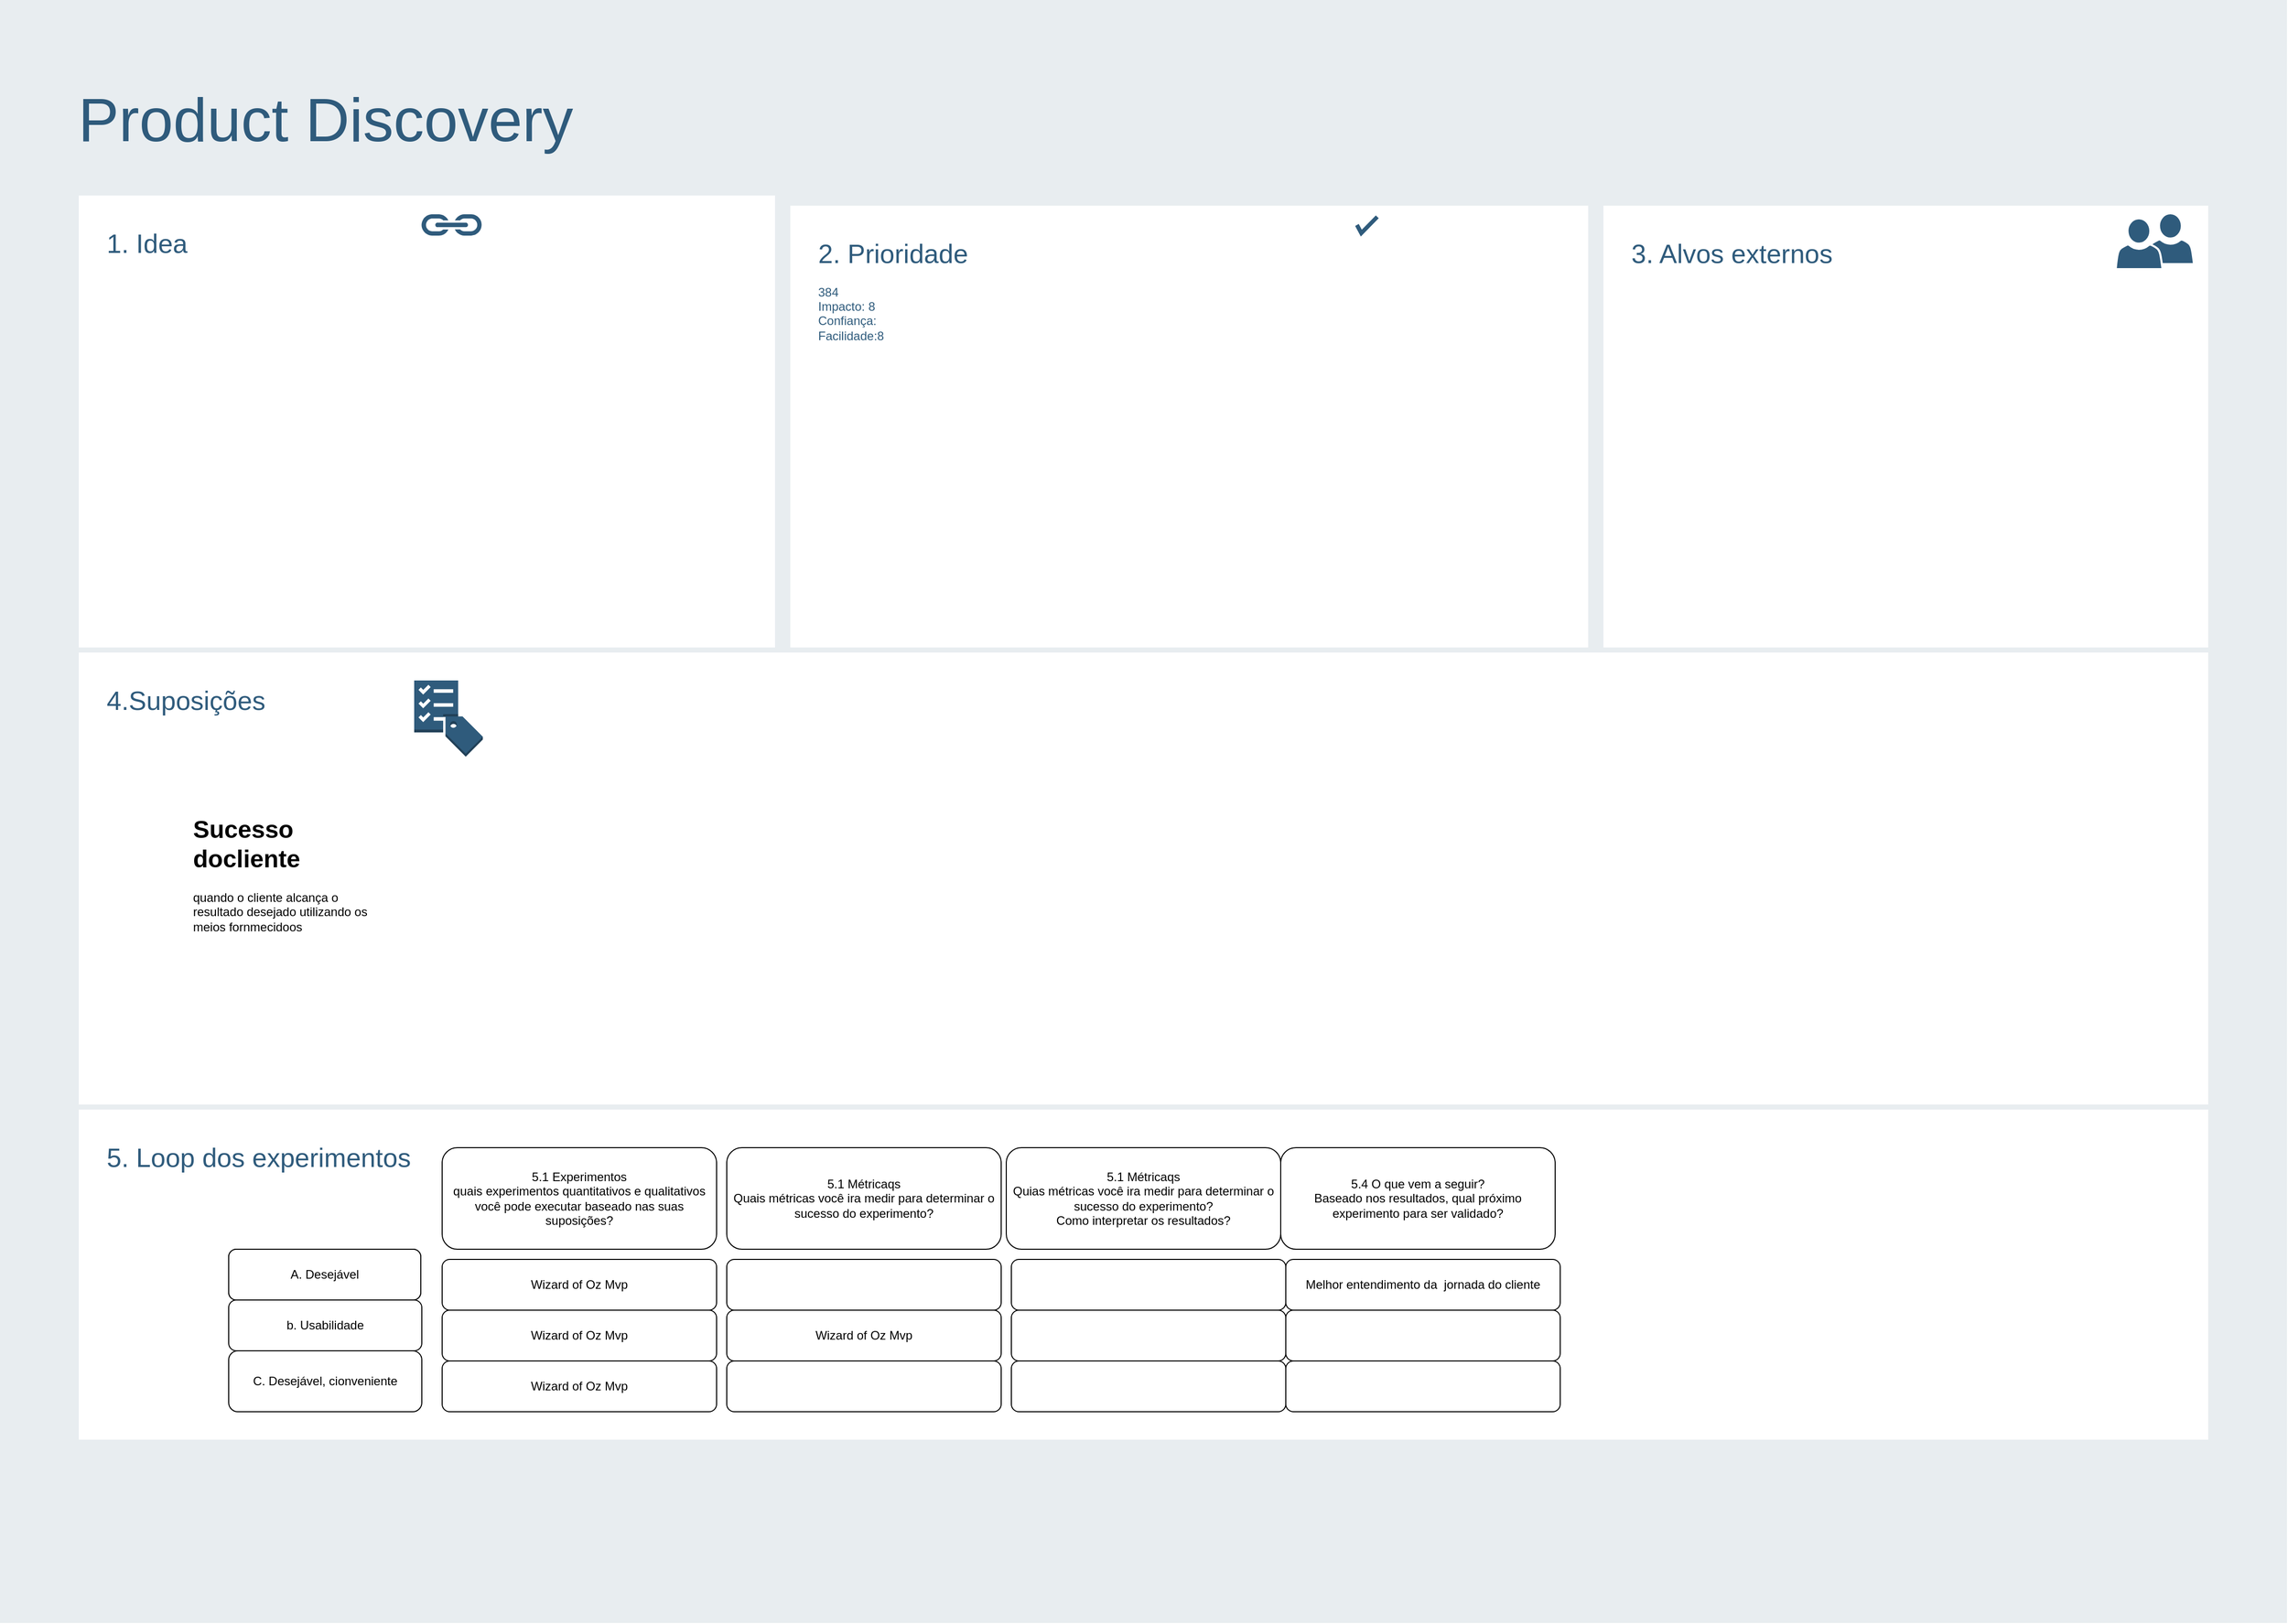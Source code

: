 <mxfile version="23.0.2" type="github">
  <diagram id="07fea595-8f29-1299-0266-81d95cde20df" name="Page-1">
    <mxGraphModel dx="4025" dy="908" grid="1" gridSize="10" guides="1" tooltips="1" connect="1" arrows="1" fold="1" page="1" pageScale="1" pageWidth="1169" pageHeight="827" background="none" math="0" shadow="0">
      <root>
        <mxCell id="0" />
        <mxCell id="1" parent="0" />
        <mxCell id="698" value="" style="rounded=0;whiteSpace=wrap;html=1;shadow=0;labelBackgroundColor=none;strokeColor=none;strokeWidth=3;fillColor=#e8edf0;fontSize=60;fontColor=#2F5B7C;align=left;" parent="1" vertex="1">
          <mxGeometry x="-2285" y="30" width="2250" height="1598" as="geometry" />
        </mxCell>
        <mxCell id="700" value="&lt;font&gt;&lt;font style=&quot;font-size: 26px&quot;&gt;1. Idea&lt;/font&gt;&lt;br&gt;&lt;/font&gt;&lt;font style=&quot;font-size: 12px&quot;&gt;&lt;br style=&quot;font-size: 12px&quot;&gt;&lt;font style=&quot;font-size: 12px&quot;&gt;&lt;br&gt;&lt;/font&gt;&lt;/font&gt;&lt;div style=&quot;font-size: 12px&quot;&gt;&lt;br style=&quot;font-size: 12px&quot;&gt;&lt;/div&gt;" style="rounded=0;whiteSpace=wrap;html=1;shadow=0;labelBackgroundColor=none;strokeColor=#e8edf0;strokeWidth=5;fillColor=#ffffff;fontSize=12;fontColor=#2F5B7C;align=left;verticalAlign=top;spacing=30;" parent="1" vertex="1">
          <mxGeometry x="-2210" y="220" width="690" height="460" as="geometry" />
        </mxCell>
        <mxCell id="701" value="&lt;span style=&quot;font-size: 26px;&quot;&gt;2. Prioridade&lt;br&gt;&lt;/span&gt;&lt;br&gt;384&lt;br&gt;Impacto: 8&lt;br&gt;Confiança:&amp;nbsp;&lt;br&gt;Facilidade:8" style="rounded=0;whiteSpace=wrap;html=1;shadow=0;labelBackgroundColor=none;strokeColor=#e8edf0;strokeWidth=5;fillColor=#ffffff;fontSize=12;fontColor=#2F5B7C;align=left;verticalAlign=top;spacing=30;" parent="1" vertex="1">
          <mxGeometry x="-1510" y="230" width="790" height="450" as="geometry" />
        </mxCell>
        <mxCell id="702" value="&lt;div&gt;&lt;span style=&quot;font-size: 26px;&quot;&gt;4.Suposições&lt;/span&gt;&lt;/div&gt;" style="rounded=0;whiteSpace=wrap;html=1;shadow=0;labelBackgroundColor=none;strokeColor=#e8edf0;strokeWidth=5;fillColor=#ffffff;fontSize=12;fontColor=#2F5B7C;align=left;verticalAlign=top;spacing=30;" parent="1" vertex="1">
          <mxGeometry x="-2210" y="670" width="2100" height="450" as="geometry" />
        </mxCell>
        <mxCell id="704" value="&lt;div&gt;&lt;span style=&quot;font-size: 26px;&quot;&gt;3. Alvos externos&lt;/span&gt;&lt;/div&gt;" style="rounded=0;whiteSpace=wrap;html=1;shadow=0;labelBackgroundColor=none;strokeColor=#e8edf0;strokeWidth=5;fillColor=#ffffff;fontSize=12;fontColor=#2F5B7C;align=left;verticalAlign=top;spacing=30;" parent="1" vertex="1">
          <mxGeometry x="-710" y="230" width="600" height="440" as="geometry" />
        </mxCell>
        <mxCell id="706" value="&lt;div style=&quot;font-size: 26px&quot;&gt;5. Loop dos experimentos&lt;/div&gt;" style="rounded=0;whiteSpace=wrap;html=1;shadow=0;labelBackgroundColor=none;strokeColor=#e8edf0;strokeWidth=5;fillColor=#ffffff;fontSize=12;fontColor=#2F5B7C;align=left;verticalAlign=top;spacing=30;" parent="1" vertex="1">
          <mxGeometry x="-2210" y="1120" width="2100" height="330" as="geometry" />
        </mxCell>
        <mxCell id="708" value="Product Discovery" style="text;html=1;resizable=0;points=[];autosize=1;align=left;verticalAlign=top;spacingTop=-4;fontSize=60;fontColor=#2F5B7C;" parent="1" vertex="1">
          <mxGeometry x="-2210" y="110" width="510" height="80" as="geometry" />
        </mxCell>
        <mxCell id="709" value="" style="html=1;verticalLabelPosition=bottom;labelBackgroundColor=#ffffff;verticalAlign=top;shadow=0;dashed=0;strokeWidth=4;shape=mxgraph.ios7.misc.check;strokeColor=#2F5B7C;fillColor=#ffffff;gradientColor=none;fontSize=12;fontColor=#2F5B7C;align=left;" parent="1" vertex="1">
          <mxGeometry x="-950" y="243.5" width="20" height="16" as="geometry" />
        </mxCell>
        <mxCell id="717" value="" style="shape=image;html=1;verticalAlign=top;verticalLabelPosition=bottom;labelBackgroundColor=#ffffff;imageAspect=0;aspect=fixed;image=https://cdn4.iconfinder.com/data/icons/evil-icons-user-interface/64/price-128.png;shadow=0;strokeColor=#e8edf0;strokeWidth=3;fillColor=#2F5B7C;gradientColor=none;fontSize=10;fontColor=#2F5B7C;align=left;" parent="1" vertex="1">
          <mxGeometry x="-570" y="1150" width="58" height="58" as="geometry" />
        </mxCell>
        <mxCell id="718" value="" style="dashed=0;html=1;shape=mxgraph.aws3.checklist_cost;fillColor=#2F5B7C;gradientColor=none;shadow=0;labelBackgroundColor=none;strokeColor=none;strokeWidth=3;fontSize=10;fontColor=#2F5B7C;align=left;" parent="1" vertex="1">
          <mxGeometry x="-1877.5" y="700" width="67.5" height="75" as="geometry" />
        </mxCell>
        <mxCell id="719" value="" style="shadow=0;dashed=0;html=1;strokeColor=none;fillColor=#2F5B7C;labelPosition=center;verticalLabelPosition=bottom;verticalAlign=top;outlineConnect=0;shape=mxgraph.office.concepts.link;labelBackgroundColor=none;fontSize=10;fontColor=#000000;align=left;" parent="1" vertex="1">
          <mxGeometry x="-1871" y="241" width="61" height="21" as="geometry" />
        </mxCell>
        <mxCell id="720" value="" style="group" parent="1" vertex="1" connectable="0">
          <mxGeometry x="-203.5" y="245" width="69" height="50" as="geometry" />
        </mxCell>
        <mxCell id="721" value="" style="shadow=0;dashed=0;html=1;strokeColor=#FFFFFF;labelPosition=center;verticalLabelPosition=bottom;verticalAlign=top;outlineConnect=0;shape=mxgraph.office.users.user;fillColor=#2F5B7C;labelBackgroundColor=none;fontSize=10;fontColor=#000000;align=left;strokeWidth=2;" parent="720" vertex="1">
          <mxGeometry x="31" y="-5" width="46" height="50" as="geometry" />
        </mxCell>
        <mxCell id="722" value="" style="shadow=0;dashed=0;html=1;strokeColor=#FFFFFF;labelPosition=center;verticalLabelPosition=bottom;verticalAlign=top;outlineConnect=0;shape=mxgraph.office.users.user;fillColor=#2F5B7C;labelBackgroundColor=none;fontSize=10;fontColor=#000000;align=left;strokeWidth=2;" parent="720" vertex="1">
          <mxGeometry width="46" height="50" as="geometry" />
        </mxCell>
        <mxCell id="RV-PYbP-iU8af8nAOI3y-725" value="A. Desejável" style="rounded=1;whiteSpace=wrap;html=1;" parent="1" vertex="1">
          <mxGeometry x="-2060" y="1260" width="189" height="50" as="geometry" />
        </mxCell>
        <mxCell id="RV-PYbP-iU8af8nAOI3y-726" value="b. Usabilidade" style="rounded=1;whiteSpace=wrap;html=1;" parent="1" vertex="1">
          <mxGeometry x="-2060" y="1310" width="190" height="50" as="geometry" />
        </mxCell>
        <mxCell id="RV-PYbP-iU8af8nAOI3y-727" value="C. Desejável, cionveniente" style="rounded=1;whiteSpace=wrap;html=1;" parent="1" vertex="1">
          <mxGeometry x="-2060" y="1360" width="190" height="60" as="geometry" />
        </mxCell>
        <mxCell id="RV-PYbP-iU8af8nAOI3y-728" value="5.1 Experimentos&lt;br&gt;quais experimentos quantitativos e qualitativos você pode executar baseado nas suas suposições?" style="rounded=1;whiteSpace=wrap;html=1;" parent="1" vertex="1">
          <mxGeometry x="-1850" y="1160" width="270" height="100" as="geometry" />
        </mxCell>
        <mxCell id="RV-PYbP-iU8af8nAOI3y-729" value="5.1 Métricaqs&lt;br&gt;Quais métricas você ira medir para determinar o sucesso do experimento?" style="rounded=1;whiteSpace=wrap;html=1;" parent="1" vertex="1">
          <mxGeometry x="-1570" y="1160" width="270" height="100" as="geometry" />
        </mxCell>
        <mxCell id="RV-PYbP-iU8af8nAOI3y-730" value="5.1 Métricaqs&lt;br&gt;Quias métricas você ira medir para determinar o sucesso do experimento?&lt;br&gt;Como interpretar os resultados?" style="rounded=1;whiteSpace=wrap;html=1;" parent="1" vertex="1">
          <mxGeometry x="-1295" y="1160" width="270" height="100" as="geometry" />
        </mxCell>
        <mxCell id="RV-PYbP-iU8af8nAOI3y-731" value="5.4 O que vem a seguir?&lt;br&gt;Baseado nos resultados, qual próximo experimento para ser validado?" style="rounded=1;whiteSpace=wrap;html=1;" parent="1" vertex="1">
          <mxGeometry x="-1025" y="1160" width="270" height="100" as="geometry" />
        </mxCell>
        <mxCell id="RV-PYbP-iU8af8nAOI3y-732" value="A. Desejável" style="rounded=1;whiteSpace=wrap;html=1;" parent="1" vertex="1">
          <mxGeometry x="-2060" y="1260" width="189" height="50" as="geometry" />
        </mxCell>
        <mxCell id="RV-PYbP-iU8af8nAOI3y-733" value="Wizard of Oz Mvp" style="rounded=1;whiteSpace=wrap;html=1;" parent="1" vertex="1">
          <mxGeometry x="-1850" y="1270" width="270" height="50" as="geometry" />
        </mxCell>
        <mxCell id="RV-PYbP-iU8af8nAOI3y-734" value="" style="rounded=1;whiteSpace=wrap;html=1;" parent="1" vertex="1">
          <mxGeometry x="-1570" y="1270" width="270" height="50" as="geometry" />
        </mxCell>
        <mxCell id="RV-PYbP-iU8af8nAOI3y-735" value="Wizard of Oz Mvp" style="rounded=1;whiteSpace=wrap;html=1;" parent="1" vertex="1">
          <mxGeometry x="-1850" y="1320" width="270" height="50" as="geometry" />
        </mxCell>
        <mxCell id="RV-PYbP-iU8af8nAOI3y-736" value="Wizard of Oz Mvp" style="rounded=1;whiteSpace=wrap;html=1;" parent="1" vertex="1">
          <mxGeometry x="-1850" y="1370" width="270" height="50" as="geometry" />
        </mxCell>
        <mxCell id="RV-PYbP-iU8af8nAOI3y-737" value="Wizard of Oz Mvp" style="rounded=1;whiteSpace=wrap;html=1;" parent="1" vertex="1">
          <mxGeometry x="-1570" y="1320" width="270" height="50" as="geometry" />
        </mxCell>
        <mxCell id="RV-PYbP-iU8af8nAOI3y-739" value="" style="rounded=1;whiteSpace=wrap;html=1;" parent="1" vertex="1">
          <mxGeometry x="-1570" y="1370" width="270" height="50" as="geometry" />
        </mxCell>
        <mxCell id="RV-PYbP-iU8af8nAOI3y-740" value="" style="rounded=1;whiteSpace=wrap;html=1;" parent="1" vertex="1">
          <mxGeometry x="-1290" y="1370" width="270" height="50" as="geometry" />
        </mxCell>
        <mxCell id="RV-PYbP-iU8af8nAOI3y-741" value="" style="rounded=1;whiteSpace=wrap;html=1;" parent="1" vertex="1">
          <mxGeometry x="-1290" y="1320" width="270" height="50" as="geometry" />
        </mxCell>
        <mxCell id="RV-PYbP-iU8af8nAOI3y-742" value="" style="rounded=1;whiteSpace=wrap;html=1;" parent="1" vertex="1">
          <mxGeometry x="-1290" y="1270" width="270" height="50" as="geometry" />
        </mxCell>
        <mxCell id="RV-PYbP-iU8af8nAOI3y-744" value="" style="rounded=1;whiteSpace=wrap;html=1;" parent="1" vertex="1">
          <mxGeometry x="-1020" y="1370" width="270" height="50" as="geometry" />
        </mxCell>
        <mxCell id="RV-PYbP-iU8af8nAOI3y-745" value="" style="rounded=1;whiteSpace=wrap;html=1;" parent="1" vertex="1">
          <mxGeometry x="-1020" y="1320" width="270" height="50" as="geometry" />
        </mxCell>
        <mxCell id="RV-PYbP-iU8af8nAOI3y-746" value="Melhor entendimento da&amp;nbsp; jornada do cliente" style="rounded=1;whiteSpace=wrap;html=1;" parent="1" vertex="1">
          <mxGeometry x="-1020" y="1270" width="270" height="50" as="geometry" />
        </mxCell>
        <mxCell id="riUSBN518WzXnm5sflm8-722" value="&lt;h1&gt;Sucesso docliente&lt;/h1&gt;&lt;div&gt;quando o cliente alcança o resultado desejado utilizando os meios fornmecidoos&lt;/div&gt;" style="text;html=1;strokeColor=none;fillColor=none;spacing=5;spacingTop=-20;whiteSpace=wrap;overflow=hidden;rounded=0;" vertex="1" parent="1">
          <mxGeometry x="-2100" y="827" width="190" height="143" as="geometry" />
        </mxCell>
      </root>
    </mxGraphModel>
  </diagram>
</mxfile>
